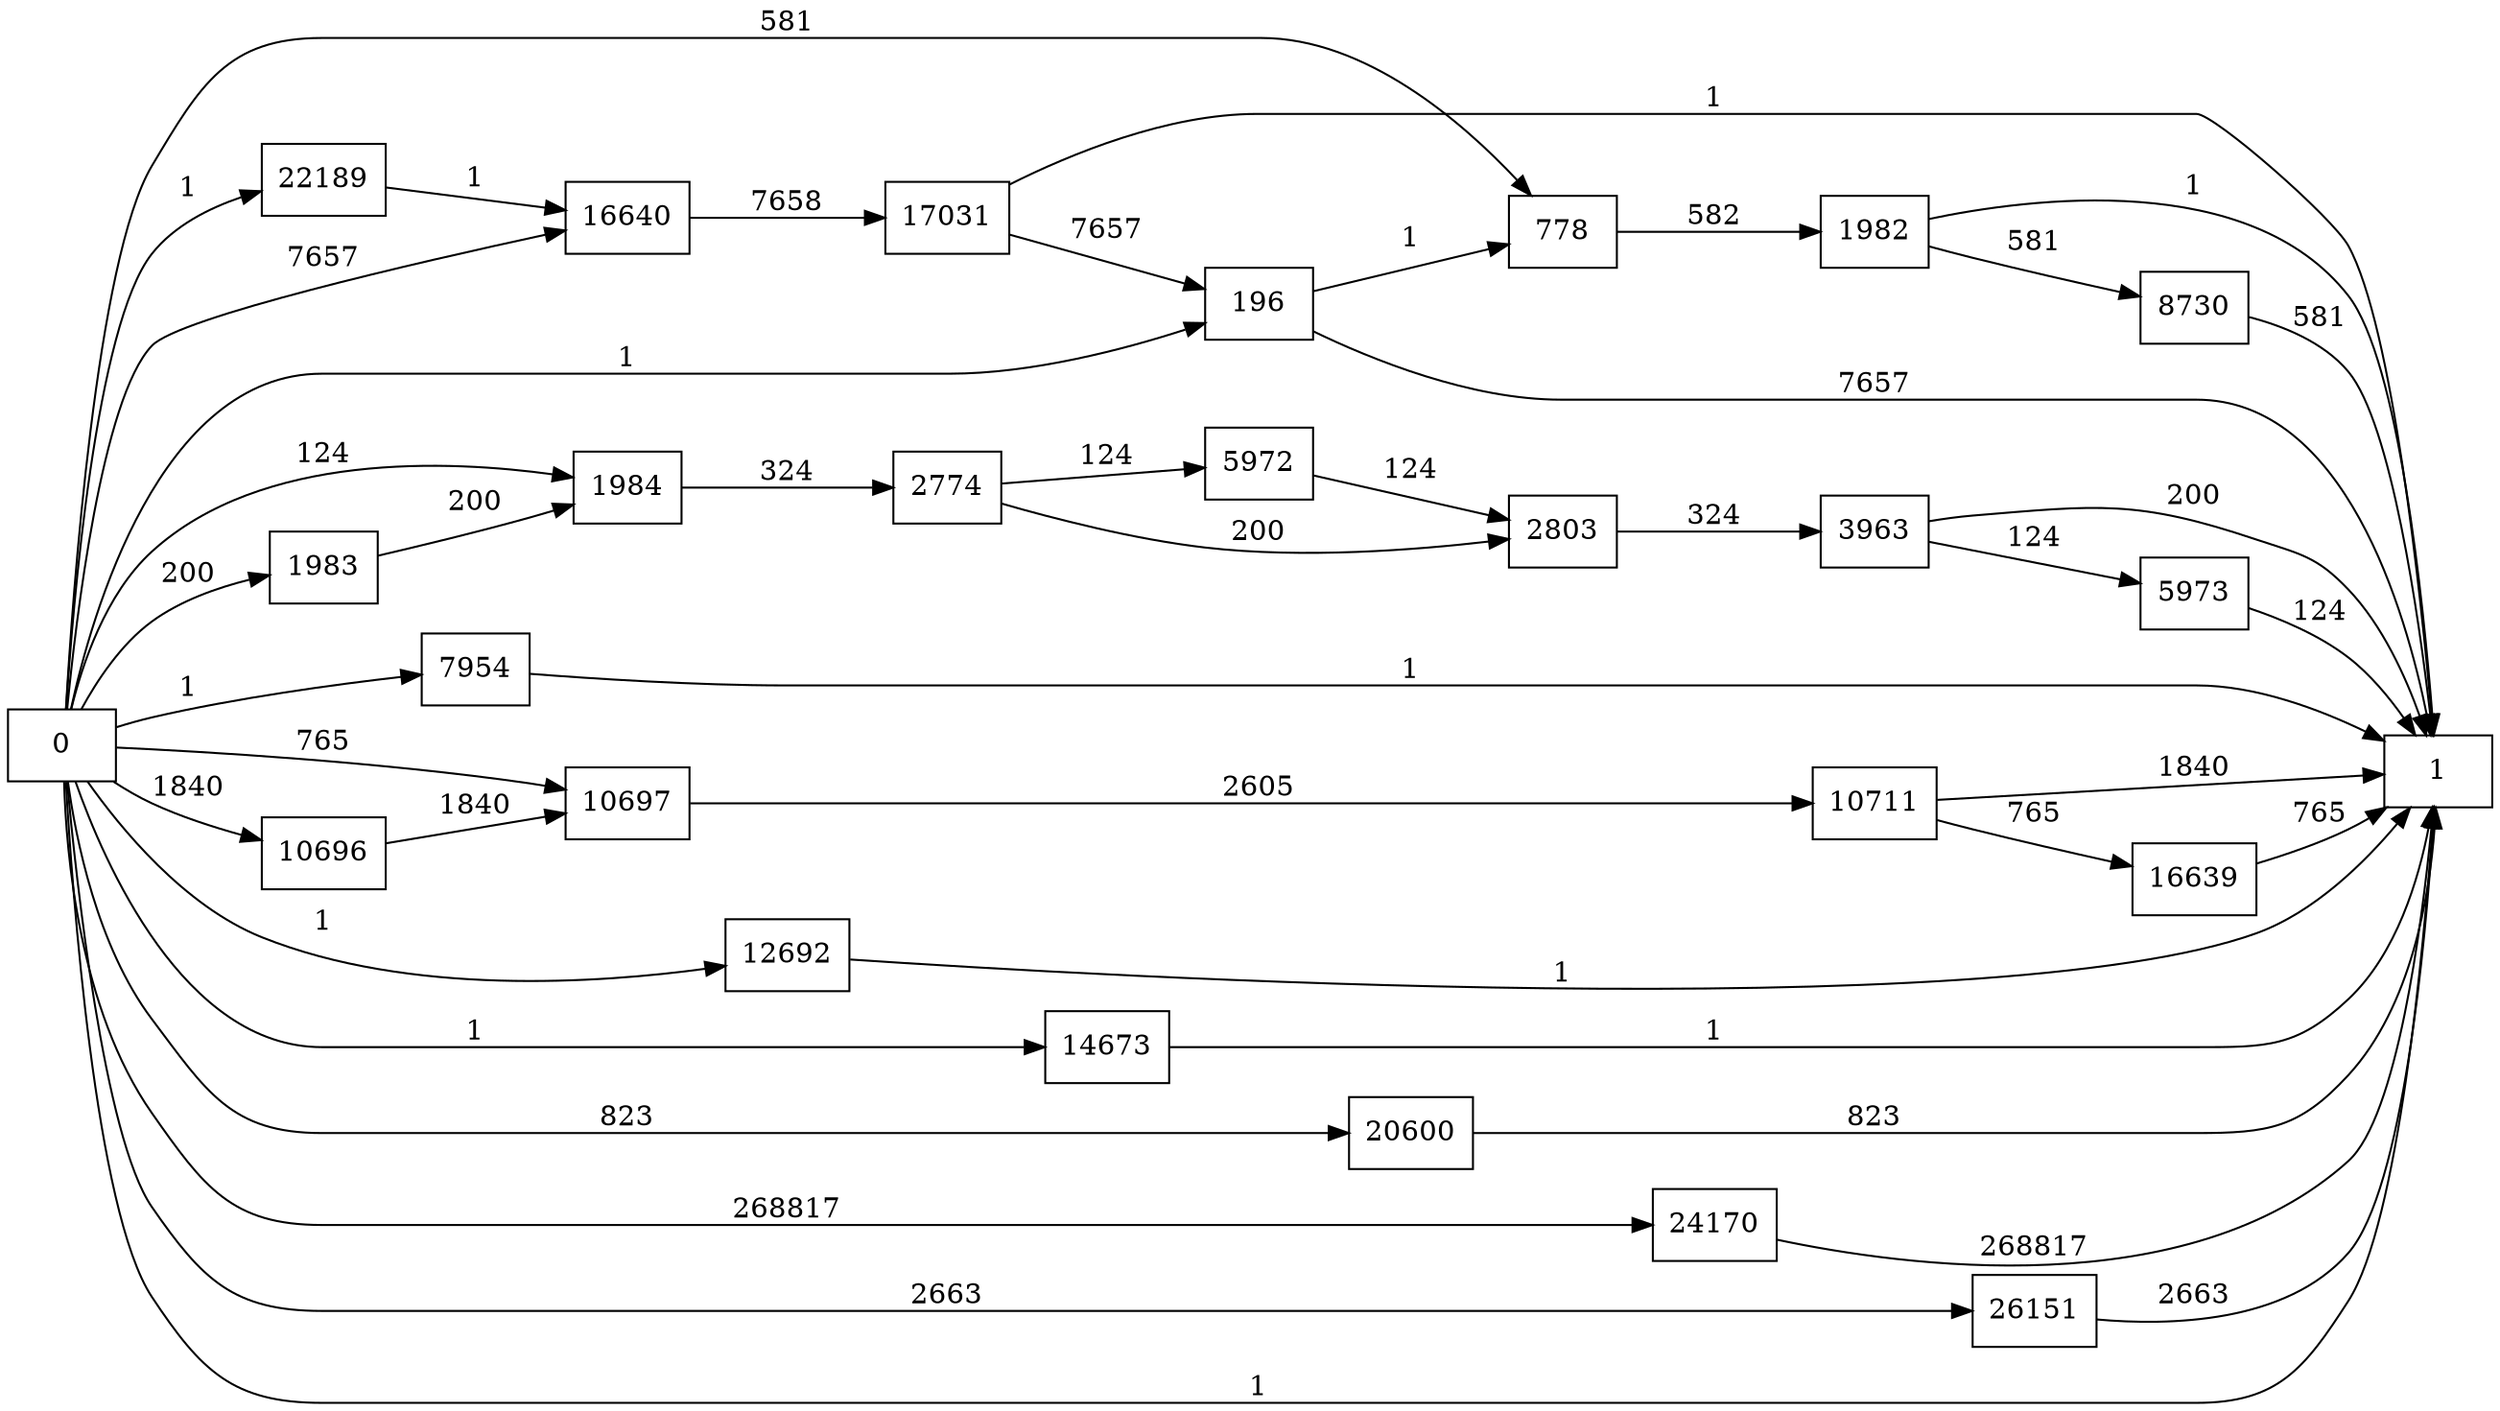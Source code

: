 digraph {
	graph [rankdir=LR]
	node [shape=rectangle]
	196 -> 778 [label=1]
	196 -> 1 [label=7657]
	778 -> 1982 [label=582]
	1982 -> 1 [label=1]
	1982 -> 8730 [label=581]
	1983 -> 1984 [label=200]
	1984 -> 2774 [label=324]
	2774 -> 2803 [label=200]
	2774 -> 5972 [label=124]
	2803 -> 3963 [label=324]
	3963 -> 5973 [label=124]
	3963 -> 1 [label=200]
	5972 -> 2803 [label=124]
	5973 -> 1 [label=124]
	7954 -> 1 [label=1]
	8730 -> 1 [label=581]
	10696 -> 10697 [label=1840]
	10697 -> 10711 [label=2605]
	10711 -> 1 [label=1840]
	10711 -> 16639 [label=765]
	12692 -> 1 [label=1]
	14673 -> 1 [label=1]
	16639 -> 1 [label=765]
	16640 -> 17031 [label=7658]
	17031 -> 1 [label=1]
	17031 -> 196 [label=7657]
	20600 -> 1 [label=823]
	22189 -> 16640 [label=1]
	24170 -> 1 [label=268817]
	26151 -> 1 [label=2663]
	0 -> 1983 [label=200]
	0 -> 1984 [label=124]
	0 -> 778 [label=581]
	0 -> 10697 [label=765]
	0 -> 16640 [label=7657]
	0 -> 196 [label=1]
	0 -> 1 [label=1]
	0 -> 7954 [label=1]
	0 -> 10696 [label=1840]
	0 -> 12692 [label=1]
	0 -> 14673 [label=1]
	0 -> 20600 [label=823]
	0 -> 22189 [label=1]
	0 -> 24170 [label=268817]
	0 -> 26151 [label=2663]
}
